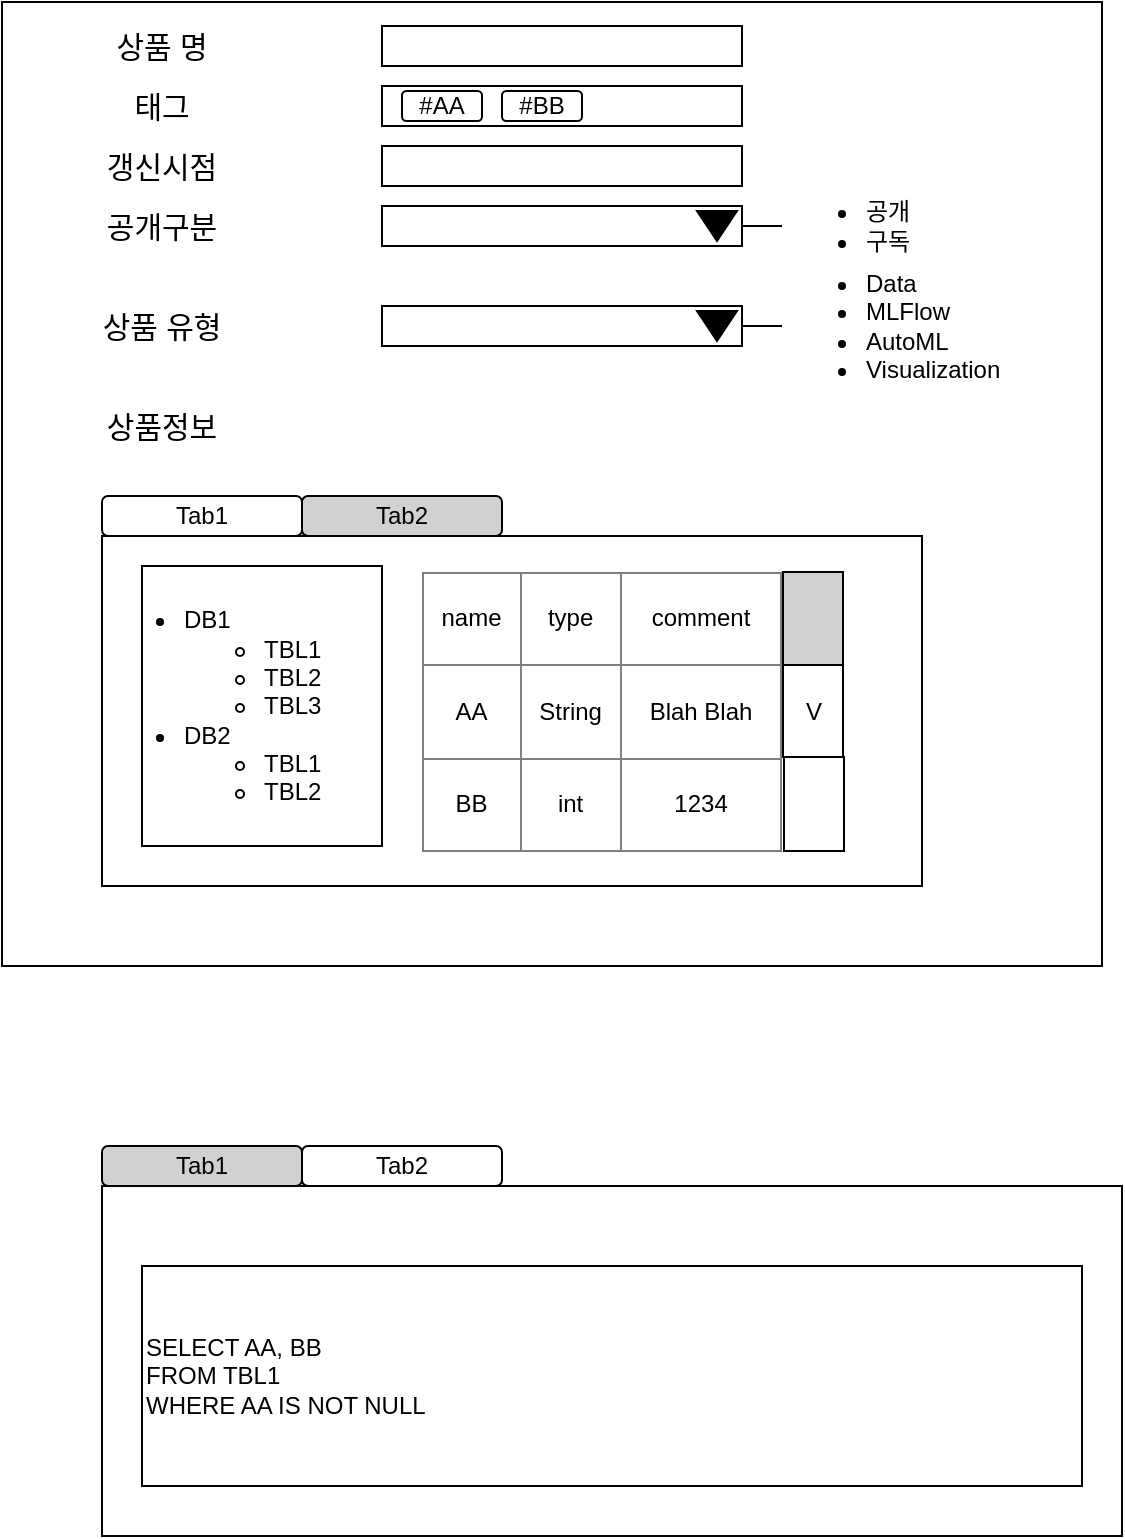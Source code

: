 <mxfile version="12.1.4" type="github" pages="1">
  <diagram id="z8MH2jhFX24f1HsS23_0" name="페이지-1">
    <mxGraphModel dx="1673" dy="944" grid="1" gridSize="10" guides="1" tooltips="1" connect="1" arrows="1" fold="1" page="1" pageScale="1" pageWidth="1169" pageHeight="827" math="0" shadow="0">
      <root>
        <mxCell id="0"/>
        <mxCell id="1" parent="0"/>
        <mxCell id="1nAjEGyVLZItmqGtWE9r-61" value="" style="rounded=0;whiteSpace=wrap;html=1;fillColor=#FFFFFF;" vertex="1" parent="1">
          <mxGeometry x="40" y="18" width="550" height="482" as="geometry"/>
        </mxCell>
        <mxCell id="1nAjEGyVLZItmqGtWE9r-1" value="&lt;font style=&quot;font-size: 15px&quot;&gt;상품 명&lt;/font&gt;" style="text;html=1;strokeColor=none;fillColor=none;align=center;verticalAlign=middle;whiteSpace=wrap;rounded=0;" vertex="1" parent="1">
          <mxGeometry x="50" y="30" width="140" height="20" as="geometry"/>
        </mxCell>
        <mxCell id="1nAjEGyVLZItmqGtWE9r-7" value="&lt;span style=&quot;font-size: 15px&quot;&gt;상품 유형&lt;/span&gt;" style="text;html=1;strokeColor=none;fillColor=none;align=center;verticalAlign=middle;whiteSpace=wrap;rounded=0;" vertex="1" parent="1">
          <mxGeometry x="50" y="170" width="140" height="20" as="geometry"/>
        </mxCell>
        <mxCell id="1nAjEGyVLZItmqGtWE9r-8" value="&lt;span style=&quot;font-size: 15px&quot;&gt;태그&lt;br&gt;&lt;/span&gt;" style="text;html=1;strokeColor=none;fillColor=none;align=center;verticalAlign=middle;whiteSpace=wrap;rounded=0;" vertex="1" parent="1">
          <mxGeometry x="50" y="60" width="140" height="20" as="geometry"/>
        </mxCell>
        <mxCell id="1nAjEGyVLZItmqGtWE9r-9" value="&lt;span style=&quot;font-size: 15px&quot;&gt;갱신시점&lt;/span&gt;" style="text;html=1;strokeColor=none;fillColor=none;align=center;verticalAlign=middle;whiteSpace=wrap;rounded=0;" vertex="1" parent="1">
          <mxGeometry x="50" y="90" width="140" height="20" as="geometry"/>
        </mxCell>
        <mxCell id="1nAjEGyVLZItmqGtWE9r-10" value="&lt;span style=&quot;font-size: 15px&quot;&gt;공개구분&lt;/span&gt;" style="text;html=1;strokeColor=none;fillColor=none;align=center;verticalAlign=middle;whiteSpace=wrap;rounded=0;" vertex="1" parent="1">
          <mxGeometry x="50" y="120" width="140" height="20" as="geometry"/>
        </mxCell>
        <mxCell id="1nAjEGyVLZItmqGtWE9r-14" value="&lt;span style=&quot;font-size: 15px&quot;&gt;상품정보&lt;/span&gt;" style="text;html=1;strokeColor=none;fillColor=none;align=center;verticalAlign=middle;whiteSpace=wrap;rounded=0;" vertex="1" parent="1">
          <mxGeometry x="50" y="220" width="140" height="20" as="geometry"/>
        </mxCell>
        <mxCell id="1nAjEGyVLZItmqGtWE9r-15" value="" style="rounded=0;whiteSpace=wrap;html=1;" vertex="1" parent="1">
          <mxGeometry x="230" y="30" width="180" height="20" as="geometry"/>
        </mxCell>
        <mxCell id="1nAjEGyVLZItmqGtWE9r-16" value="" style="rounded=0;whiteSpace=wrap;html=1;" vertex="1" parent="1">
          <mxGeometry x="230" y="170" width="180" height="20" as="geometry"/>
        </mxCell>
        <mxCell id="1nAjEGyVLZItmqGtWE9r-18" value="" style="rounded=0;whiteSpace=wrap;html=1;" vertex="1" parent="1">
          <mxGeometry x="230" y="60" width="180" height="20" as="geometry"/>
        </mxCell>
        <mxCell id="1nAjEGyVLZItmqGtWE9r-19" value="" style="rounded=0;whiteSpace=wrap;html=1;" vertex="1" parent="1">
          <mxGeometry x="230" y="90" width="180" height="20" as="geometry"/>
        </mxCell>
        <mxCell id="1nAjEGyVLZItmqGtWE9r-20" value="" style="rounded=0;whiteSpace=wrap;html=1;" vertex="1" parent="1">
          <mxGeometry x="230" y="120" width="180" height="20" as="geometry"/>
        </mxCell>
        <mxCell id="1nAjEGyVLZItmqGtWE9r-22" value="" style="triangle;whiteSpace=wrap;html=1;rotation=90;fillColor=#000000;" vertex="1" parent="1">
          <mxGeometry x="390" y="170" width="15" height="20" as="geometry"/>
        </mxCell>
        <mxCell id="1nAjEGyVLZItmqGtWE9r-23" value="" style="endArrow=none;html=1;exitX=1;exitY=0.5;exitDx=0;exitDy=0;" edge="1" parent="1" source="1nAjEGyVLZItmqGtWE9r-16">
          <mxGeometry width="50" height="50" relative="1" as="geometry">
            <mxPoint x="450" y="220" as="sourcePoint"/>
            <mxPoint x="430" y="180" as="targetPoint"/>
          </mxGeometry>
        </mxCell>
        <mxCell id="1nAjEGyVLZItmqGtWE9r-25" value="#AA" style="rounded=1;whiteSpace=wrap;html=1;fillColor=#FFFFFF;" vertex="1" parent="1">
          <mxGeometry x="240" y="62.5" width="40" height="15" as="geometry"/>
        </mxCell>
        <mxCell id="1nAjEGyVLZItmqGtWE9r-27" value="#BB" style="rounded=1;whiteSpace=wrap;html=1;fillColor=#FFFFFF;" vertex="1" parent="1">
          <mxGeometry x="290" y="62.5" width="40" height="15" as="geometry"/>
        </mxCell>
        <mxCell id="1nAjEGyVLZItmqGtWE9r-28" value="&lt;ul&gt;&lt;li&gt;Data&lt;br&gt;&lt;/li&gt;&lt;li&gt;MLFlow&lt;/li&gt;&lt;li&gt;AutoML&lt;/li&gt;&lt;li&gt;Visualization&lt;/li&gt;&lt;/ul&gt;" style="text;html=1;strokeColor=none;fillColor=none;align=left;verticalAlign=middle;whiteSpace=wrap;rounded=0;" vertex="1" parent="1">
          <mxGeometry x="430" y="150" width="110" height="60" as="geometry"/>
        </mxCell>
        <mxCell id="1nAjEGyVLZItmqGtWE9r-29" value="" style="triangle;whiteSpace=wrap;html=1;rotation=90;fillColor=#000000;" vertex="1" parent="1">
          <mxGeometry x="390" y="120" width="15" height="20" as="geometry"/>
        </mxCell>
        <mxCell id="1nAjEGyVLZItmqGtWE9r-30" value="&lt;ul&gt;&lt;li&gt;공개&lt;/li&gt;&lt;li&gt;구독&lt;/li&gt;&lt;/ul&gt;" style="text;html=1;strokeColor=none;fillColor=none;align=left;verticalAlign=middle;whiteSpace=wrap;rounded=0;" vertex="1" parent="1">
          <mxGeometry x="430" y="100" width="110" height="60" as="geometry"/>
        </mxCell>
        <mxCell id="1nAjEGyVLZItmqGtWE9r-31" value="" style="endArrow=none;html=1;exitX=1;exitY=0.5;exitDx=0;exitDy=0;" edge="1" parent="1">
          <mxGeometry width="50" height="50" relative="1" as="geometry">
            <mxPoint x="410.0" y="130" as="sourcePoint"/>
            <mxPoint x="430" y="130" as="targetPoint"/>
          </mxGeometry>
        </mxCell>
        <mxCell id="1nAjEGyVLZItmqGtWE9r-32" value="Tab1" style="rounded=1;whiteSpace=wrap;html=1;fillColor=#FFFFFF;" vertex="1" parent="1">
          <mxGeometry x="90" y="265" width="100" height="20" as="geometry"/>
        </mxCell>
        <mxCell id="1nAjEGyVLZItmqGtWE9r-33" value="Tab2" style="rounded=1;whiteSpace=wrap;html=1;fillColor=#D1D1D1;" vertex="1" parent="1">
          <mxGeometry x="190" y="265" width="100" height="20" as="geometry"/>
        </mxCell>
        <mxCell id="1nAjEGyVLZItmqGtWE9r-34" value="" style="rounded=0;whiteSpace=wrap;html=1;fillColor=#FFFFFF;" vertex="1" parent="1">
          <mxGeometry x="90" y="285" width="410" height="175" as="geometry"/>
        </mxCell>
        <mxCell id="1nAjEGyVLZItmqGtWE9r-35" value="&lt;ul&gt;&lt;li&gt;DB1&lt;/li&gt;&lt;ul&gt;&lt;li&gt;TBL1&lt;/li&gt;&lt;li&gt;TBL2&lt;/li&gt;&lt;li&gt;TBL3&lt;/li&gt;&lt;/ul&gt;&lt;li&gt;DB2&lt;/li&gt;&lt;ul&gt;&lt;li&gt;TBL1&lt;/li&gt;&lt;li&gt;TBL2&lt;/li&gt;&lt;/ul&gt;&lt;/ul&gt;" style="rounded=0;whiteSpace=wrap;html=1;fillColor=#FFFFFF;align=left;spacingLeft=-21;" vertex="1" parent="1">
          <mxGeometry x="110" y="300" width="120" height="140" as="geometry"/>
        </mxCell>
        <mxCell id="1nAjEGyVLZItmqGtWE9r-50" value="" style="group" vertex="1" connectable="0" parent="1">
          <mxGeometry x="250" y="302.5" width="211" height="140" as="geometry"/>
        </mxCell>
        <mxCell id="1nAjEGyVLZItmqGtWE9r-41" value="&lt;table border=&quot;1&quot; width=&quot;100%&quot; style=&quot;width: 100% ; height: 100% ; border-collapse: collapse&quot;&gt;&lt;tbody&gt;&lt;tr&gt;&lt;td align=&quot;center&quot;&gt;name&lt;/td&gt;&lt;td align=&quot;center&quot;&gt;type&lt;/td&gt;&lt;td align=&quot;center&quot;&gt;comment&lt;/td&gt;&lt;/tr&gt;&lt;tr&gt;&lt;td align=&quot;center&quot;&gt;AA&lt;/td&gt;&lt;td align=&quot;center&quot;&gt;String&lt;/td&gt;&lt;td align=&quot;center&quot;&gt;Blah Blah&lt;/td&gt;&lt;/tr&gt;&lt;tr&gt;&lt;td align=&quot;center&quot;&gt;BB&lt;/td&gt;&lt;td align=&quot;center&quot;&gt;int&lt;/td&gt;&lt;td align=&quot;center&quot;&gt;1234&lt;/td&gt;&lt;/tr&gt;&lt;/tbody&gt;&lt;/table&gt;" style="text;html=1;strokeColor=none;fillColor=none;overflow=fill;" vertex="1" parent="1nAjEGyVLZItmqGtWE9r-50">
          <mxGeometry width="180" height="140" as="geometry"/>
        </mxCell>
        <mxCell id="1nAjEGyVLZItmqGtWE9r-46" value="" style="rounded=0;whiteSpace=wrap;html=1;fillColor=#D1D1D1;" vertex="1" parent="1nAjEGyVLZItmqGtWE9r-50">
          <mxGeometry x="180.5" y="0.5" width="30" height="47" as="geometry"/>
        </mxCell>
        <mxCell id="1nAjEGyVLZItmqGtWE9r-48" value="V" style="rounded=0;whiteSpace=wrap;html=1;fillColor=#FFFFFF;" vertex="1" parent="1nAjEGyVLZItmqGtWE9r-50">
          <mxGeometry x="180.5" y="47" width="30" height="46" as="geometry"/>
        </mxCell>
        <mxCell id="1nAjEGyVLZItmqGtWE9r-49" value="" style="rounded=0;whiteSpace=wrap;html=1;fillColor=#FFFFFF;" vertex="1" parent="1nAjEGyVLZItmqGtWE9r-50">
          <mxGeometry x="181" y="93" width="30" height="47" as="geometry"/>
        </mxCell>
        <mxCell id="1nAjEGyVLZItmqGtWE9r-51" value="Tab1" style="rounded=1;whiteSpace=wrap;html=1;fillColor=#D1D1D1;" vertex="1" parent="1">
          <mxGeometry x="90" y="590" width="100" height="20" as="geometry"/>
        </mxCell>
        <mxCell id="1nAjEGyVLZItmqGtWE9r-52" value="Tab2" style="rounded=1;whiteSpace=wrap;html=1;fillColor=#FFFFFF;" vertex="1" parent="1">
          <mxGeometry x="190" y="590" width="100" height="20" as="geometry"/>
        </mxCell>
        <mxCell id="1nAjEGyVLZItmqGtWE9r-53" value="" style="rounded=0;whiteSpace=wrap;html=1;fillColor=#FFFFFF;" vertex="1" parent="1">
          <mxGeometry x="90" y="610" width="510" height="175" as="geometry"/>
        </mxCell>
        <mxCell id="1nAjEGyVLZItmqGtWE9r-60" value="SELECT AA, BB &lt;br&gt;FROM TBL1&lt;br&gt;WHERE AA IS NOT NULL" style="rounded=0;whiteSpace=wrap;html=1;fillColor=#FFFFFF;align=left;" vertex="1" parent="1">
          <mxGeometry x="110" y="650" width="470" height="110" as="geometry"/>
        </mxCell>
      </root>
    </mxGraphModel>
  </diagram>
</mxfile>

